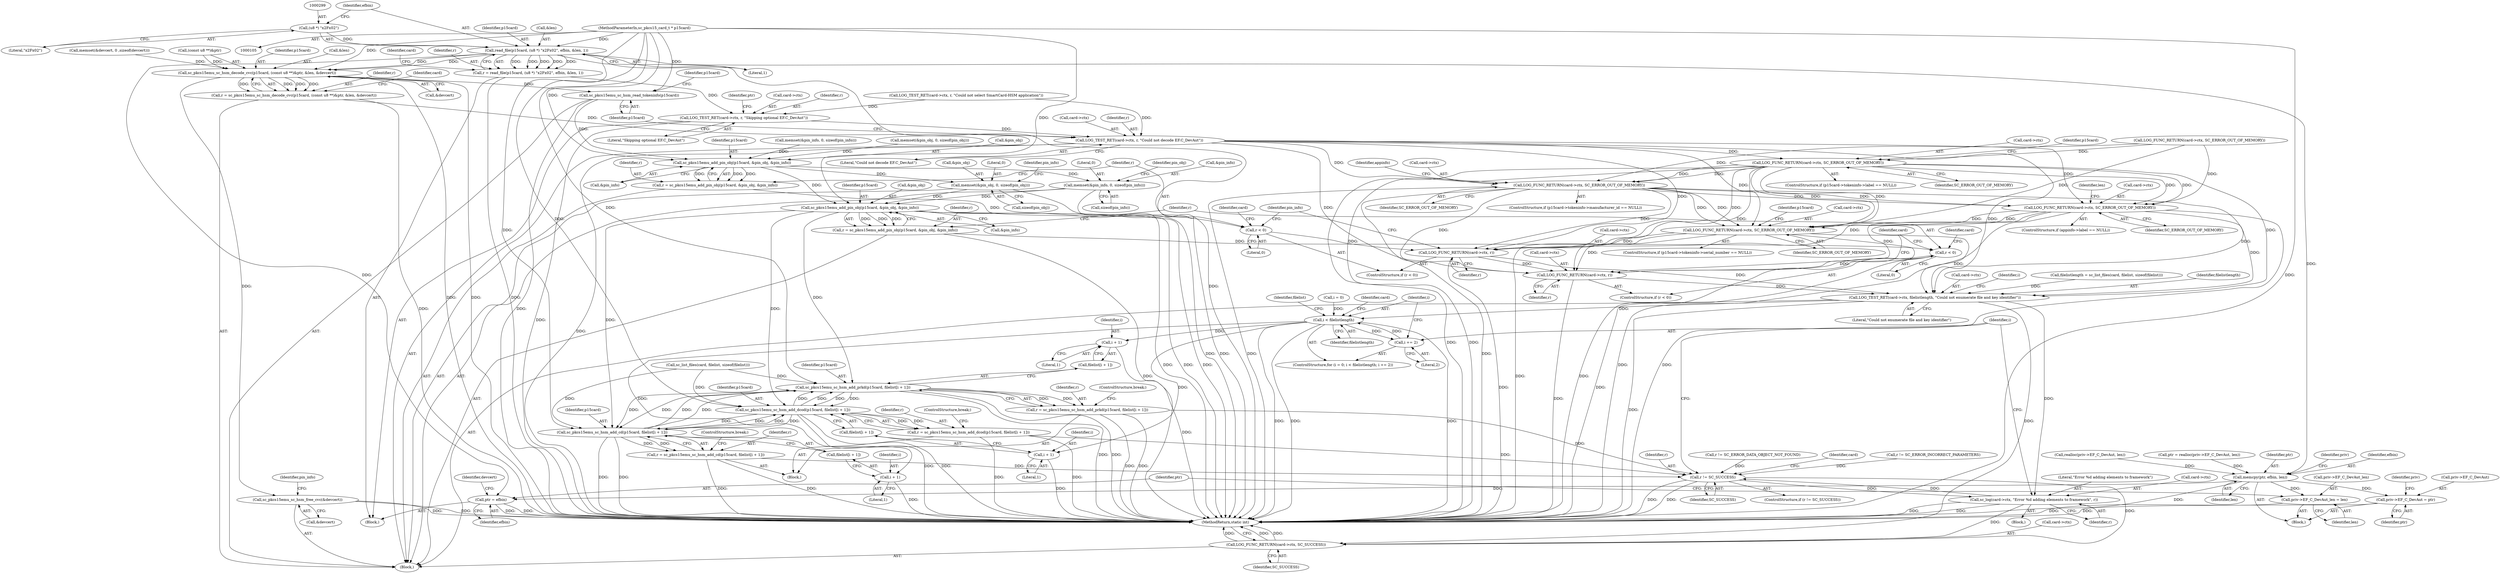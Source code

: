 digraph "0_OpenSC_360e95d45ac4123255a4c796db96337f332160ad#diff-d643a0fa169471dbf2912f4866dc49c5_6@API" {
"1000296" [label="(Call,read_file(p15card, (u8 *) \"\x2F\x02\", efbin, &len, 1))"];
"1000106" [label="(MethodParameterIn,sc_pkcs15_card_t * p15card)"];
"1000298" [label="(Call,(u8 *) \"\x2F\x02\")"];
"1000294" [label="(Call,r = read_file(p15card, (u8 *) \"\x2F\x02\", efbin, &len, 1))"];
"1000305" [label="(Call,LOG_TEST_RET(card->ctx, r, \"Skipping optional EF.C_DevAut\"))"];
"1000356" [label="(Call,LOG_TEST_RET(card->ctx, r, \"Could not decode EF.C_DevAut\"))"];
"1000416" [label="(Call,LOG_FUNC_RETURN(card->ctx, SC_ERROR_OUT_OF_MEMORY))"];
"1000504" [label="(Call,LOG_FUNC_RETURN(card->ctx, SC_ERROR_OUT_OF_MEMORY))"];
"1000525" [label="(Call,LOG_FUNC_RETURN(card->ctx, SC_ERROR_OUT_OF_MEMORY))"];
"1000566" [label="(Call,LOG_FUNC_RETURN(card->ctx, SC_ERROR_OUT_OF_MEMORY))"];
"1000762" [label="(Call,LOG_FUNC_RETURN(card->ctx, r))"];
"1000912" [label="(Call,LOG_FUNC_RETURN(card->ctx, r))"];
"1001016" [label="(Call,LOG_TEST_RET(card->ctx, filelistlength, \"Could not enumerate file and key identifier\"))"];
"1001026" [label="(Call,i < filelistlength)"];
"1001029" [label="(Call,i += 2)"];
"1001045" [label="(Call,i + 1)"];
"1001056" [label="(Call,i + 1)"];
"1001067" [label="(Call,i + 1)"];
"1001076" [label="(Call,sc_log(card->ctx, \"Error %d adding elements to framework\", r))"];
"1001072" [label="(Call,r != SC_SUCCESS)"];
"1001082" [label="(Call,LOG_FUNC_RETURN(card->ctx, SC_SUCCESS))"];
"1000321" [label="(Call,memcpy(ptr, efbin, len))"];
"1000325" [label="(Call,priv->EF_C_DevAut = ptr)"];
"1000330" [label="(Call,priv->EF_C_DevAut_len = len)"];
"1000335" [label="(Call,ptr = efbin)"];
"1000346" [label="(Call,sc_pkcs15emu_sc_hsm_decode_cvc(p15card, (const u8 **)&ptr, &len, &devcert))"];
"1000344" [label="(Call,r = sc_pkcs15emu_sc_hsm_decode_cvc(p15card, (const u8 **)&ptr, &len, &devcert))"];
"1000362" [label="(Call,sc_pkcs15emu_sc_hsm_read_tokeninfo(p15card))"];
"1000752" [label="(Call,sc_pkcs15emu_add_pin_obj(p15card, &pin_obj, &pin_info))"];
"1000750" [label="(Call,r = sc_pkcs15emu_add_pin_obj(p15card, &pin_obj, &pin_info))"];
"1000759" [label="(Call,r < 0)"];
"1000767" [label="(Call,memset(&pin_info, 0, sizeof(pin_info)))"];
"1000902" [label="(Call,sc_pkcs15emu_add_pin_obj(p15card, &pin_obj, &pin_info))"];
"1000900" [label="(Call,r = sc_pkcs15emu_add_pin_obj(p15card, &pin_obj, &pin_info))"];
"1000909" [label="(Call,r < 0)"];
"1001041" [label="(Call,sc_pkcs15emu_sc_hsm_add_prkd(p15card, filelist[i + 1]))"];
"1001039" [label="(Call,r = sc_pkcs15emu_sc_hsm_add_prkd(p15card, filelist[i + 1]))"];
"1001052" [label="(Call,sc_pkcs15emu_sc_hsm_add_dcod(p15card, filelist[i + 1]))"];
"1001050" [label="(Call,r = sc_pkcs15emu_sc_hsm_add_dcod(p15card, filelist[i + 1]))"];
"1001063" [label="(Call,sc_pkcs15emu_sc_hsm_add_cd(p15card, filelist[i + 1]))"];
"1001061" [label="(Call,r = sc_pkcs15emu_sc_hsm_add_cd(p15card, filelist[i + 1]))"];
"1000773" [label="(Call,memset(&pin_obj, 0, sizeof(pin_obj)))"];
"1000598" [label="(Call,sc_pkcs15emu_sc_hsm_free_cvc(&devcert))"];
"1001017" [label="(Call,card->ctx)"];
"1001054" [label="(Call,filelist[i + 1])"];
"1000598" [label="(Call,sc_pkcs15emu_sc_hsm_free_cvc(&devcert))"];
"1000357" [label="(Call,card->ctx)"];
"1000320" [label="(Block,)"];
"1000360" [label="(Identifier,r)"];
"1001056" [label="(Call,i + 1)"];
"1001083" [label="(Call,card->ctx)"];
"1000777" [label="(Call,sizeof(pin_obj))"];
"1000297" [label="(Identifier,p15card)"];
"1001051" [label="(Identifier,r)"];
"1001080" [label="(Literal,\"Error %d adding elements to framework\")"];
"1000107" [label="(Block,)"];
"1000529" [label="(Identifier,SC_ERROR_OUT_OF_MEMORY)"];
"1000154" [label="(Call,LOG_FUNC_RETURN(card->ctx, SC_ERROR_OUT_OF_MEMORY))"];
"1001050" [label="(Call,r = sc_pkcs15emu_sc_hsm_add_dcod(p15card, filelist[i + 1]))"];
"1000750" [label="(Call,r = sc_pkcs15emu_add_pin_obj(p15card, &pin_obj, &pin_info))"];
"1001026" [label="(Call,i < filelistlength)"];
"1000998" [label="(Call,r != SC_ERROR_DATA_OBJECT_NOT_FOUND)"];
"1000304" [label="(Literal,1)"];
"1000196" [label="(Call,LOG_TEST_RET(card->ctx, r, \"Could not select SmartCard-HSM application\"))"];
"1000345" [label="(Identifier,r)"];
"1000504" [label="(Call,LOG_FUNC_RETURN(card->ctx, SC_ERROR_OUT_OF_MEMORY))"];
"1000312" [label="(Identifier,ptr)"];
"1001058" [label="(Literal,1)"];
"1000426" [label="(Identifier,p15card)"];
"1000344" [label="(Call,r = sc_pkcs15emu_sc_hsm_decode_cvc(p15card, (const u8 **)&ptr, &len, &devcert))"];
"1000903" [label="(Identifier,p15card)"];
"1001076" [label="(Call,sc_log(card->ctx, \"Error %d adding elements to framework\", r))"];
"1000327" [label="(Identifier,priv)"];
"1001047" [label="(Literal,1)"];
"1000909" [label="(Call,r < 0)"];
"1000756" [label="(Call,&pin_info)"];
"1001053" [label="(Identifier,p15card)"];
"1000901" [label="(Identifier,r)"];
"1001069" [label="(Literal,1)"];
"1000771" [label="(Call,sizeof(pin_info))"];
"1000356" [label="(Call,LOG_TEST_RET(card->ctx, r, \"Could not decode EF.C_DevAut\"))"];
"1000508" [label="(Identifier,SC_ERROR_OUT_OF_MEMORY)"];
"1001029" [label="(Call,i += 2)"];
"1001070" [label="(ControlStructure,break;)"];
"1000306" [label="(Call,card->ctx)"];
"1000361" [label="(Literal,\"Could not decode EF.C_DevAut\")"];
"1000570" [label="(Identifier,SC_ERROR_OUT_OF_MEMORY)"];
"1000531" [label="(Identifier,len)"];
"1000300" [label="(Literal,\"\x2F\x02\")"];
"1000603" [label="(Identifier,pin_info)"];
"1000759" [label="(Call,r < 0)"];
"1000340" [label="(Identifier,devcert)"];
"1001087" [label="(MethodReturn,static int)"];
"1001082" [label="(Call,LOG_FUNC_RETURN(card->ctx, SC_SUCCESS))"];
"1000913" [label="(Call,card->ctx)"];
"1001040" [label="(Identifier,r)"];
"1000294" [label="(Call,r = read_file(p15card, (u8 *) \"\x2F\x02\", efbin, &len, 1))"];
"1000599" [label="(Call,&devcert)"];
"1000782" [label="(Identifier,pin_info)"];
"1000904" [label="(Call,&pin_obj)"];
"1000309" [label="(Identifier,r)"];
"1000574" [label="(Identifier,p15card)"];
"1001086" [label="(Identifier,SC_SUCCESS)"];
"1000902" [label="(Call,sc_pkcs15emu_add_pin_obj(p15card, &pin_obj, &pin_info))"];
"1000761" [label="(Literal,0)"];
"1001039" [label="(Call,r = sc_pkcs15emu_sc_hsm_add_prkd(p15card, filelist[i + 1]))"];
"1000329" [label="(Identifier,ptr)"];
"1000916" [label="(Identifier,r)"];
"1000417" [label="(Call,card->ctx)"];
"1000363" [label="(Identifier,p15card)"];
"1000767" [label="(Call,memset(&pin_info, 0, sizeof(pin_info)))"];
"1000323" [label="(Identifier,efbin)"];
"1001084" [label="(Identifier,card)"];
"1001064" [label="(Identifier,p15card)"];
"1000307" [label="(Identifier,card)"];
"1001077" [label="(Call,card->ctx)"];
"1000769" [label="(Identifier,pin_info)"];
"1000346" [label="(Call,sc_pkcs15emu_sc_hsm_decode_cvc(p15card, (const u8 **)&ptr, &len, &devcert))"];
"1000752" [label="(Call,sc_pkcs15emu_add_pin_obj(p15card, &pin_obj, &pin_info))"];
"1000313" [label="(Call,realloc(priv->EF_C_DevAut, len))"];
"1001068" [label="(Identifier,i)"];
"1000770" [label="(Literal,0)"];
"1000526" [label="(Call,card->ctx)"];
"1000566" [label="(Call,LOG_FUNC_RETURN(card->ctx, SC_ERROR_OUT_OF_MEMORY))"];
"1000362" [label="(Call,sc_pkcs15emu_sc_hsm_read_tokeninfo(p15card))"];
"1001024" [label="(Identifier,i)"];
"1001078" [label="(Identifier,card)"];
"1000332" [label="(Identifier,priv)"];
"1000906" [label="(Call,&pin_info)"];
"1000298" [label="(Call,(u8 *) \"\x2F\x02\")"];
"1001059" [label="(ControlStructure,break;)"];
"1001045" [label="(Call,i + 1)"];
"1000921" [label="(Identifier,card)"];
"1000354" [label="(Call,&devcert)"];
"1000762" [label="(Call,LOG_FUNC_RETURN(card->ctx, r))"];
"1000324" [label="(Identifier,len)"];
"1000912" [label="(Call,LOG_FUNC_RETURN(card->ctx, r))"];
"1000295" [label="(Identifier,r)"];
"1000352" [label="(Call,&len)"];
"1000302" [label="(Call,&len)"];
"1001041" [label="(Call,sc_pkcs15emu_sc_hsm_add_prkd(p15card, filelist[i + 1]))"];
"1001065" [label="(Call,filelist[i + 1])"];
"1000311" [label="(Call,ptr = realloc(priv->EF_C_DevAut, len))"];
"1000773" [label="(Call,memset(&pin_obj, 0, sizeof(pin_obj)))"];
"1000774" [label="(Call,&pin_obj)"];
"1000753" [label="(Identifier,p15card)"];
"1001001" [label="(Call,r != SC_ERROR_INCORRECT_PARAMETERS)"];
"1001030" [label="(Identifier,i)"];
"1001043" [label="(Call,filelist[i + 1])"];
"1000496" [label="(ControlStructure,if (p15card->tokeninfo->manufacturer_id == NULL))"];
"1001021" [label="(Literal,\"Could not enumerate file and key identifier\")"];
"1001046" [label="(Identifier,i)"];
"1000558" [label="(ControlStructure,if (p15card->tokeninfo->serial_number == NULL))"];
"1000296" [label="(Call,read_file(p15card, (u8 *) \"\x2F\x02\", efbin, &len, 1))"];
"1000358" [label="(Identifier,card)"];
"1000330" [label="(Call,priv->EF_C_DevAut_len = len)"];
"1000338" [label="(Call,memset(&devcert, 0 ,sizeof(devcert)))"];
"1000348" [label="(Call,(const u8 **)&ptr)"];
"1000322" [label="(Identifier,ptr)"];
"1001042" [label="(Identifier,p15card)"];
"1001075" [label="(Block,)"];
"1000567" [label="(Call,card->ctx)"];
"1000310" [label="(Literal,\"Skipping optional EF.C_DevAut\")"];
"1001057" [label="(Identifier,i)"];
"1000519" [label="(ControlStructure,if (appinfo->label == NULL))"];
"1001081" [label="(Identifier,r)"];
"1000775" [label="(Identifier,pin_obj)"];
"1000758" [label="(ControlStructure,if (r < 0))"];
"1000325" [label="(Call,priv->EF_C_DevAut = ptr)"];
"1000900" [label="(Call,r = sc_pkcs15emu_add_pin_obj(p15card, &pin_obj, &pin_info))"];
"1001031" [label="(Literal,2)"];
"1001009" [label="(Call,filelistlength = sc_list_files(card, filelist, sizeof(filelist)))"];
"1000914" [label="(Identifier,card)"];
"1000766" [label="(Identifier,r)"];
"1001063" [label="(Call,sc_pkcs15emu_sc_hsm_add_cd(p15card, filelist[i + 1]))"];
"1001072" [label="(Call,r != SC_SUCCESS)"];
"1000601" [label="(Call,memset(&pin_info, 0, sizeof(pin_info)))"];
"1000768" [label="(Call,&pin_info)"];
"1000607" [label="(Call,memset(&pin_obj, 0, sizeof(pin_obj)))"];
"1000911" [label="(Literal,0)"];
"1000326" [label="(Call,priv->EF_C_DevAut)"];
"1000331" [label="(Call,priv->EF_C_DevAut_len)"];
"1001071" [label="(ControlStructure,if (r != SC_SUCCESS))"];
"1001035" [label="(Identifier,filelist)"];
"1001061" [label="(Call,r = sc_pkcs15emu_sc_hsm_add_cd(p15card, filelist[i + 1]))"];
"1000416" [label="(Call,LOG_FUNC_RETURN(card->ctx, SC_ERROR_OUT_OF_MEMORY))"];
"1000754" [label="(Call,&pin_obj)"];
"1000760" [label="(Identifier,r)"];
"1000751" [label="(Identifier,r)"];
"1001067" [label="(Call,i + 1)"];
"1000334" [label="(Identifier,len)"];
"1000764" [label="(Identifier,card)"];
"1000776" [label="(Literal,0)"];
"1000525" [label="(Call,LOG_FUNC_RETURN(card->ctx, SC_ERROR_OUT_OF_MEMORY))"];
"1001052" [label="(Call,sc_pkcs15emu_sc_hsm_add_dcod(p15card, filelist[i + 1]))"];
"1000908" [label="(ControlStructure,if (r < 0))"];
"1000511" [label="(Identifier,appinfo)"];
"1001073" [label="(Identifier,r)"];
"1000763" [label="(Call,card->ctx)"];
"1000910" [label="(Identifier,r)"];
"1001023" [label="(Call,i = 0)"];
"1000289" [label="(Block,)"];
"1000305" [label="(Call,LOG_TEST_RET(card->ctx, r, \"Skipping optional EF.C_DevAut\"))"];
"1001028" [label="(Identifier,filelistlength)"];
"1001011" [label="(Call,sc_list_files(card, filelist, sizeof(filelist)))"];
"1001020" [label="(Identifier,filelistlength)"];
"1000301" [label="(Identifier,efbin)"];
"1001027" [label="(Identifier,i)"];
"1000408" [label="(ControlStructure,if (p15card->tokeninfo->label == NULL))"];
"1000335" [label="(Call,ptr = efbin)"];
"1000337" [label="(Identifier,efbin)"];
"1000347" [label="(Identifier,p15card)"];
"1001062" [label="(Identifier,r)"];
"1001016" [label="(Call,LOG_TEST_RET(card->ctx, filelistlength, \"Could not enumerate file and key identifier\"))"];
"1000321" [label="(Call,memcpy(ptr, efbin, len))"];
"1000505" [label="(Call,card->ctx)"];
"1001048" [label="(ControlStructure,break;)"];
"1000336" [label="(Identifier,ptr)"];
"1000106" [label="(MethodParameterIn,sc_pkcs15_card_t * p15card)"];
"1001074" [label="(Identifier,SC_SUCCESS)"];
"1001037" [label="(Block,)"];
"1000420" [label="(Identifier,SC_ERROR_OUT_OF_MEMORY)"];
"1001022" [label="(ControlStructure,for (i = 0; i < filelistlength; i += 2))"];
"1000368" [label="(Identifier,p15card)"];
"1000296" -> "1000294"  [label="AST: "];
"1000296" -> "1000304"  [label="CFG: "];
"1000297" -> "1000296"  [label="AST: "];
"1000298" -> "1000296"  [label="AST: "];
"1000301" -> "1000296"  [label="AST: "];
"1000302" -> "1000296"  [label="AST: "];
"1000304" -> "1000296"  [label="AST: "];
"1000294" -> "1000296"  [label="CFG: "];
"1000296" -> "1001087"  [label="DDG: "];
"1000296" -> "1000294"  [label="DDG: "];
"1000296" -> "1000294"  [label="DDG: "];
"1000296" -> "1000294"  [label="DDG: "];
"1000296" -> "1000294"  [label="DDG: "];
"1000296" -> "1000294"  [label="DDG: "];
"1000106" -> "1000296"  [label="DDG: "];
"1000298" -> "1000296"  [label="DDG: "];
"1000296" -> "1000321"  [label="DDG: "];
"1000296" -> "1000335"  [label="DDG: "];
"1000296" -> "1000346"  [label="DDG: "];
"1000296" -> "1000346"  [label="DDG: "];
"1000106" -> "1000105"  [label="AST: "];
"1000106" -> "1001087"  [label="DDG: "];
"1000106" -> "1000346"  [label="DDG: "];
"1000106" -> "1000362"  [label="DDG: "];
"1000106" -> "1000752"  [label="DDG: "];
"1000106" -> "1000902"  [label="DDG: "];
"1000106" -> "1001041"  [label="DDG: "];
"1000106" -> "1001052"  [label="DDG: "];
"1000106" -> "1001063"  [label="DDG: "];
"1000298" -> "1000300"  [label="CFG: "];
"1000299" -> "1000298"  [label="AST: "];
"1000300" -> "1000298"  [label="AST: "];
"1000301" -> "1000298"  [label="CFG: "];
"1000294" -> "1000289"  [label="AST: "];
"1000295" -> "1000294"  [label="AST: "];
"1000307" -> "1000294"  [label="CFG: "];
"1000294" -> "1001087"  [label="DDG: "];
"1000294" -> "1000305"  [label="DDG: "];
"1000305" -> "1000289"  [label="AST: "];
"1000305" -> "1000310"  [label="CFG: "];
"1000306" -> "1000305"  [label="AST: "];
"1000309" -> "1000305"  [label="AST: "];
"1000310" -> "1000305"  [label="AST: "];
"1000312" -> "1000305"  [label="CFG: "];
"1000305" -> "1001087"  [label="DDG: "];
"1000196" -> "1000305"  [label="DDG: "];
"1000305" -> "1000356"  [label="DDG: "];
"1000356" -> "1000107"  [label="AST: "];
"1000356" -> "1000361"  [label="CFG: "];
"1000357" -> "1000356"  [label="AST: "];
"1000360" -> "1000356"  [label="AST: "];
"1000361" -> "1000356"  [label="AST: "];
"1000363" -> "1000356"  [label="CFG: "];
"1000356" -> "1001087"  [label="DDG: "];
"1000196" -> "1000356"  [label="DDG: "];
"1000344" -> "1000356"  [label="DDG: "];
"1000356" -> "1000416"  [label="DDG: "];
"1000356" -> "1000504"  [label="DDG: "];
"1000356" -> "1000525"  [label="DDG: "];
"1000356" -> "1000566"  [label="DDG: "];
"1000356" -> "1000762"  [label="DDG: "];
"1000356" -> "1000912"  [label="DDG: "];
"1000356" -> "1001016"  [label="DDG: "];
"1000416" -> "1000408"  [label="AST: "];
"1000416" -> "1000420"  [label="CFG: "];
"1000417" -> "1000416"  [label="AST: "];
"1000420" -> "1000416"  [label="AST: "];
"1000426" -> "1000416"  [label="CFG: "];
"1000416" -> "1001087"  [label="DDG: "];
"1000416" -> "1001087"  [label="DDG: "];
"1000154" -> "1000416"  [label="DDG: "];
"1000416" -> "1000504"  [label="DDG: "];
"1000416" -> "1000504"  [label="DDG: "];
"1000416" -> "1000525"  [label="DDG: "];
"1000416" -> "1000525"  [label="DDG: "];
"1000416" -> "1000566"  [label="DDG: "];
"1000416" -> "1000566"  [label="DDG: "];
"1000416" -> "1000762"  [label="DDG: "];
"1000416" -> "1000912"  [label="DDG: "];
"1000416" -> "1001016"  [label="DDG: "];
"1000504" -> "1000496"  [label="AST: "];
"1000504" -> "1000508"  [label="CFG: "];
"1000505" -> "1000504"  [label="AST: "];
"1000508" -> "1000504"  [label="AST: "];
"1000511" -> "1000504"  [label="CFG: "];
"1000504" -> "1001087"  [label="DDG: "];
"1000504" -> "1001087"  [label="DDG: "];
"1000154" -> "1000504"  [label="DDG: "];
"1000504" -> "1000525"  [label="DDG: "];
"1000504" -> "1000525"  [label="DDG: "];
"1000504" -> "1000566"  [label="DDG: "];
"1000504" -> "1000566"  [label="DDG: "];
"1000504" -> "1000762"  [label="DDG: "];
"1000504" -> "1000912"  [label="DDG: "];
"1000504" -> "1001016"  [label="DDG: "];
"1000525" -> "1000519"  [label="AST: "];
"1000525" -> "1000529"  [label="CFG: "];
"1000526" -> "1000525"  [label="AST: "];
"1000529" -> "1000525"  [label="AST: "];
"1000531" -> "1000525"  [label="CFG: "];
"1000525" -> "1001087"  [label="DDG: "];
"1000525" -> "1001087"  [label="DDG: "];
"1000154" -> "1000525"  [label="DDG: "];
"1000525" -> "1000566"  [label="DDG: "];
"1000525" -> "1000566"  [label="DDG: "];
"1000525" -> "1000762"  [label="DDG: "];
"1000525" -> "1000912"  [label="DDG: "];
"1000525" -> "1001016"  [label="DDG: "];
"1000566" -> "1000558"  [label="AST: "];
"1000566" -> "1000570"  [label="CFG: "];
"1000567" -> "1000566"  [label="AST: "];
"1000570" -> "1000566"  [label="AST: "];
"1000574" -> "1000566"  [label="CFG: "];
"1000566" -> "1001087"  [label="DDG: "];
"1000566" -> "1001087"  [label="DDG: "];
"1000154" -> "1000566"  [label="DDG: "];
"1000566" -> "1000762"  [label="DDG: "];
"1000566" -> "1000912"  [label="DDG: "];
"1000566" -> "1001016"  [label="DDG: "];
"1000762" -> "1000758"  [label="AST: "];
"1000762" -> "1000766"  [label="CFG: "];
"1000763" -> "1000762"  [label="AST: "];
"1000766" -> "1000762"  [label="AST: "];
"1000769" -> "1000762"  [label="CFG: "];
"1000762" -> "1001087"  [label="DDG: "];
"1000759" -> "1000762"  [label="DDG: "];
"1000762" -> "1000912"  [label="DDG: "];
"1000762" -> "1001016"  [label="DDG: "];
"1000912" -> "1000908"  [label="AST: "];
"1000912" -> "1000916"  [label="CFG: "];
"1000913" -> "1000912"  [label="AST: "];
"1000916" -> "1000912"  [label="AST: "];
"1000921" -> "1000912"  [label="CFG: "];
"1000912" -> "1001087"  [label="DDG: "];
"1000909" -> "1000912"  [label="DDG: "];
"1000912" -> "1001016"  [label="DDG: "];
"1001016" -> "1000107"  [label="AST: "];
"1001016" -> "1001021"  [label="CFG: "];
"1001017" -> "1001016"  [label="AST: "];
"1001020" -> "1001016"  [label="AST: "];
"1001021" -> "1001016"  [label="AST: "];
"1001024" -> "1001016"  [label="CFG: "];
"1001016" -> "1001087"  [label="DDG: "];
"1001009" -> "1001016"  [label="DDG: "];
"1001016" -> "1001026"  [label="DDG: "];
"1001016" -> "1001076"  [label="DDG: "];
"1001016" -> "1001082"  [label="DDG: "];
"1001026" -> "1001022"  [label="AST: "];
"1001026" -> "1001028"  [label="CFG: "];
"1001027" -> "1001026"  [label="AST: "];
"1001028" -> "1001026"  [label="AST: "];
"1001035" -> "1001026"  [label="CFG: "];
"1001084" -> "1001026"  [label="CFG: "];
"1001026" -> "1001087"  [label="DDG: "];
"1001026" -> "1001087"  [label="DDG: "];
"1001026" -> "1001087"  [label="DDG: "];
"1001023" -> "1001026"  [label="DDG: "];
"1001029" -> "1001026"  [label="DDG: "];
"1001026" -> "1001029"  [label="DDG: "];
"1001026" -> "1001045"  [label="DDG: "];
"1001026" -> "1001056"  [label="DDG: "];
"1001026" -> "1001067"  [label="DDG: "];
"1001029" -> "1001022"  [label="AST: "];
"1001029" -> "1001031"  [label="CFG: "];
"1001030" -> "1001029"  [label="AST: "];
"1001031" -> "1001029"  [label="AST: "];
"1001027" -> "1001029"  [label="CFG: "];
"1001045" -> "1001043"  [label="AST: "];
"1001045" -> "1001047"  [label="CFG: "];
"1001046" -> "1001045"  [label="AST: "];
"1001047" -> "1001045"  [label="AST: "];
"1001043" -> "1001045"  [label="CFG: "];
"1001045" -> "1001087"  [label="DDG: "];
"1001056" -> "1001054"  [label="AST: "];
"1001056" -> "1001058"  [label="CFG: "];
"1001057" -> "1001056"  [label="AST: "];
"1001058" -> "1001056"  [label="AST: "];
"1001054" -> "1001056"  [label="CFG: "];
"1001056" -> "1001087"  [label="DDG: "];
"1001067" -> "1001065"  [label="AST: "];
"1001067" -> "1001069"  [label="CFG: "];
"1001068" -> "1001067"  [label="AST: "];
"1001069" -> "1001067"  [label="AST: "];
"1001065" -> "1001067"  [label="CFG: "];
"1001067" -> "1001087"  [label="DDG: "];
"1001076" -> "1001075"  [label="AST: "];
"1001076" -> "1001081"  [label="CFG: "];
"1001077" -> "1001076"  [label="AST: "];
"1001080" -> "1001076"  [label="AST: "];
"1001081" -> "1001076"  [label="AST: "];
"1001030" -> "1001076"  [label="CFG: "];
"1001076" -> "1001087"  [label="DDG: "];
"1001076" -> "1001087"  [label="DDG: "];
"1001076" -> "1001072"  [label="DDG: "];
"1001072" -> "1001076"  [label="DDG: "];
"1001076" -> "1001082"  [label="DDG: "];
"1001072" -> "1001071"  [label="AST: "];
"1001072" -> "1001074"  [label="CFG: "];
"1001073" -> "1001072"  [label="AST: "];
"1001074" -> "1001072"  [label="AST: "];
"1001078" -> "1001072"  [label="CFG: "];
"1001030" -> "1001072"  [label="CFG: "];
"1001072" -> "1001087"  [label="DDG: "];
"1001072" -> "1001087"  [label="DDG: "];
"1001061" -> "1001072"  [label="DDG: "];
"1001050" -> "1001072"  [label="DDG: "];
"1001039" -> "1001072"  [label="DDG: "];
"1000998" -> "1001072"  [label="DDG: "];
"1001001" -> "1001072"  [label="DDG: "];
"1001072" -> "1001082"  [label="DDG: "];
"1001082" -> "1000107"  [label="AST: "];
"1001082" -> "1001086"  [label="CFG: "];
"1001083" -> "1001082"  [label="AST: "];
"1001086" -> "1001082"  [label="AST: "];
"1001087" -> "1001082"  [label="CFG: "];
"1001082" -> "1001087"  [label="DDG: "];
"1001082" -> "1001087"  [label="DDG: "];
"1001082" -> "1001087"  [label="DDG: "];
"1000321" -> "1000320"  [label="AST: "];
"1000321" -> "1000324"  [label="CFG: "];
"1000322" -> "1000321"  [label="AST: "];
"1000323" -> "1000321"  [label="AST: "];
"1000324" -> "1000321"  [label="AST: "];
"1000327" -> "1000321"  [label="CFG: "];
"1000321" -> "1001087"  [label="DDG: "];
"1000311" -> "1000321"  [label="DDG: "];
"1000313" -> "1000321"  [label="DDG: "];
"1000321" -> "1000325"  [label="DDG: "];
"1000321" -> "1000330"  [label="DDG: "];
"1000321" -> "1000335"  [label="DDG: "];
"1000325" -> "1000320"  [label="AST: "];
"1000325" -> "1000329"  [label="CFG: "];
"1000326" -> "1000325"  [label="AST: "];
"1000329" -> "1000325"  [label="AST: "];
"1000332" -> "1000325"  [label="CFG: "];
"1000325" -> "1001087"  [label="DDG: "];
"1000330" -> "1000320"  [label="AST: "];
"1000330" -> "1000334"  [label="CFG: "];
"1000331" -> "1000330"  [label="AST: "];
"1000334" -> "1000330"  [label="AST: "];
"1000336" -> "1000330"  [label="CFG: "];
"1000330" -> "1001087"  [label="DDG: "];
"1000335" -> "1000289"  [label="AST: "];
"1000335" -> "1000337"  [label="CFG: "];
"1000336" -> "1000335"  [label="AST: "];
"1000337" -> "1000335"  [label="AST: "];
"1000340" -> "1000335"  [label="CFG: "];
"1000335" -> "1001087"  [label="DDG: "];
"1000335" -> "1001087"  [label="DDG: "];
"1000346" -> "1000344"  [label="AST: "];
"1000346" -> "1000354"  [label="CFG: "];
"1000347" -> "1000346"  [label="AST: "];
"1000348" -> "1000346"  [label="AST: "];
"1000352" -> "1000346"  [label="AST: "];
"1000354" -> "1000346"  [label="AST: "];
"1000344" -> "1000346"  [label="CFG: "];
"1000346" -> "1001087"  [label="DDG: "];
"1000346" -> "1001087"  [label="DDG: "];
"1000346" -> "1000344"  [label="DDG: "];
"1000346" -> "1000344"  [label="DDG: "];
"1000346" -> "1000344"  [label="DDG: "];
"1000346" -> "1000344"  [label="DDG: "];
"1000348" -> "1000346"  [label="DDG: "];
"1000338" -> "1000346"  [label="DDG: "];
"1000346" -> "1000362"  [label="DDG: "];
"1000346" -> "1000598"  [label="DDG: "];
"1000344" -> "1000107"  [label="AST: "];
"1000345" -> "1000344"  [label="AST: "];
"1000358" -> "1000344"  [label="CFG: "];
"1000344" -> "1001087"  [label="DDG: "];
"1000362" -> "1000107"  [label="AST: "];
"1000362" -> "1000363"  [label="CFG: "];
"1000363" -> "1000362"  [label="AST: "];
"1000368" -> "1000362"  [label="CFG: "];
"1000362" -> "1001087"  [label="DDG: "];
"1000362" -> "1000752"  [label="DDG: "];
"1000752" -> "1000750"  [label="AST: "];
"1000752" -> "1000756"  [label="CFG: "];
"1000753" -> "1000752"  [label="AST: "];
"1000754" -> "1000752"  [label="AST: "];
"1000756" -> "1000752"  [label="AST: "];
"1000750" -> "1000752"  [label="CFG: "];
"1000752" -> "1000750"  [label="DDG: "];
"1000752" -> "1000750"  [label="DDG: "];
"1000752" -> "1000750"  [label="DDG: "];
"1000607" -> "1000752"  [label="DDG: "];
"1000601" -> "1000752"  [label="DDG: "];
"1000752" -> "1000767"  [label="DDG: "];
"1000752" -> "1000773"  [label="DDG: "];
"1000752" -> "1000902"  [label="DDG: "];
"1000750" -> "1000107"  [label="AST: "];
"1000751" -> "1000750"  [label="AST: "];
"1000760" -> "1000750"  [label="CFG: "];
"1000750" -> "1000759"  [label="DDG: "];
"1000759" -> "1000758"  [label="AST: "];
"1000759" -> "1000761"  [label="CFG: "];
"1000760" -> "1000759"  [label="AST: "];
"1000761" -> "1000759"  [label="AST: "];
"1000764" -> "1000759"  [label="CFG: "];
"1000769" -> "1000759"  [label="CFG: "];
"1000767" -> "1000107"  [label="AST: "];
"1000767" -> "1000771"  [label="CFG: "];
"1000768" -> "1000767"  [label="AST: "];
"1000770" -> "1000767"  [label="AST: "];
"1000771" -> "1000767"  [label="AST: "];
"1000775" -> "1000767"  [label="CFG: "];
"1000767" -> "1001087"  [label="DDG: "];
"1000767" -> "1000902"  [label="DDG: "];
"1000902" -> "1000900"  [label="AST: "];
"1000902" -> "1000906"  [label="CFG: "];
"1000903" -> "1000902"  [label="AST: "];
"1000904" -> "1000902"  [label="AST: "];
"1000906" -> "1000902"  [label="AST: "];
"1000900" -> "1000902"  [label="CFG: "];
"1000902" -> "1001087"  [label="DDG: "];
"1000902" -> "1001087"  [label="DDG: "];
"1000902" -> "1001087"  [label="DDG: "];
"1000902" -> "1000900"  [label="DDG: "];
"1000902" -> "1000900"  [label="DDG: "];
"1000902" -> "1000900"  [label="DDG: "];
"1000773" -> "1000902"  [label="DDG: "];
"1000902" -> "1001041"  [label="DDG: "];
"1000902" -> "1001052"  [label="DDG: "];
"1000902" -> "1001063"  [label="DDG: "];
"1000900" -> "1000107"  [label="AST: "];
"1000901" -> "1000900"  [label="AST: "];
"1000910" -> "1000900"  [label="CFG: "];
"1000900" -> "1001087"  [label="DDG: "];
"1000900" -> "1000909"  [label="DDG: "];
"1000909" -> "1000908"  [label="AST: "];
"1000909" -> "1000911"  [label="CFG: "];
"1000910" -> "1000909"  [label="AST: "];
"1000911" -> "1000909"  [label="AST: "];
"1000914" -> "1000909"  [label="CFG: "];
"1000921" -> "1000909"  [label="CFG: "];
"1000909" -> "1001087"  [label="DDG: "];
"1001041" -> "1001039"  [label="AST: "];
"1001041" -> "1001043"  [label="CFG: "];
"1001042" -> "1001041"  [label="AST: "];
"1001043" -> "1001041"  [label="AST: "];
"1001039" -> "1001041"  [label="CFG: "];
"1001041" -> "1001087"  [label="DDG: "];
"1001041" -> "1001087"  [label="DDG: "];
"1001041" -> "1001039"  [label="DDG: "];
"1001041" -> "1001039"  [label="DDG: "];
"1001063" -> "1001041"  [label="DDG: "];
"1001063" -> "1001041"  [label="DDG: "];
"1001052" -> "1001041"  [label="DDG: "];
"1001052" -> "1001041"  [label="DDG: "];
"1001011" -> "1001041"  [label="DDG: "];
"1001041" -> "1001052"  [label="DDG: "];
"1001041" -> "1001052"  [label="DDG: "];
"1001041" -> "1001063"  [label="DDG: "];
"1001041" -> "1001063"  [label="DDG: "];
"1001039" -> "1001037"  [label="AST: "];
"1001040" -> "1001039"  [label="AST: "];
"1001048" -> "1001039"  [label="CFG: "];
"1001039" -> "1001087"  [label="DDG: "];
"1001039" -> "1001087"  [label="DDG: "];
"1001052" -> "1001050"  [label="AST: "];
"1001052" -> "1001054"  [label="CFG: "];
"1001053" -> "1001052"  [label="AST: "];
"1001054" -> "1001052"  [label="AST: "];
"1001050" -> "1001052"  [label="CFG: "];
"1001052" -> "1001087"  [label="DDG: "];
"1001052" -> "1001087"  [label="DDG: "];
"1001052" -> "1001050"  [label="DDG: "];
"1001052" -> "1001050"  [label="DDG: "];
"1001063" -> "1001052"  [label="DDG: "];
"1001063" -> "1001052"  [label="DDG: "];
"1001011" -> "1001052"  [label="DDG: "];
"1001052" -> "1001063"  [label="DDG: "];
"1001052" -> "1001063"  [label="DDG: "];
"1001050" -> "1001037"  [label="AST: "];
"1001051" -> "1001050"  [label="AST: "];
"1001059" -> "1001050"  [label="CFG: "];
"1001050" -> "1001087"  [label="DDG: "];
"1001050" -> "1001087"  [label="DDG: "];
"1001063" -> "1001061"  [label="AST: "];
"1001063" -> "1001065"  [label="CFG: "];
"1001064" -> "1001063"  [label="AST: "];
"1001065" -> "1001063"  [label="AST: "];
"1001061" -> "1001063"  [label="CFG: "];
"1001063" -> "1001087"  [label="DDG: "];
"1001063" -> "1001087"  [label="DDG: "];
"1001063" -> "1001061"  [label="DDG: "];
"1001063" -> "1001061"  [label="DDG: "];
"1001011" -> "1001063"  [label="DDG: "];
"1001061" -> "1001037"  [label="AST: "];
"1001062" -> "1001061"  [label="AST: "];
"1001070" -> "1001061"  [label="CFG: "];
"1001061" -> "1001087"  [label="DDG: "];
"1001061" -> "1001087"  [label="DDG: "];
"1000773" -> "1000107"  [label="AST: "];
"1000773" -> "1000777"  [label="CFG: "];
"1000774" -> "1000773"  [label="AST: "];
"1000776" -> "1000773"  [label="AST: "];
"1000777" -> "1000773"  [label="AST: "];
"1000782" -> "1000773"  [label="CFG: "];
"1000773" -> "1001087"  [label="DDG: "];
"1000598" -> "1000107"  [label="AST: "];
"1000598" -> "1000599"  [label="CFG: "];
"1000599" -> "1000598"  [label="AST: "];
"1000603" -> "1000598"  [label="CFG: "];
"1000598" -> "1001087"  [label="DDG: "];
"1000598" -> "1001087"  [label="DDG: "];
}
